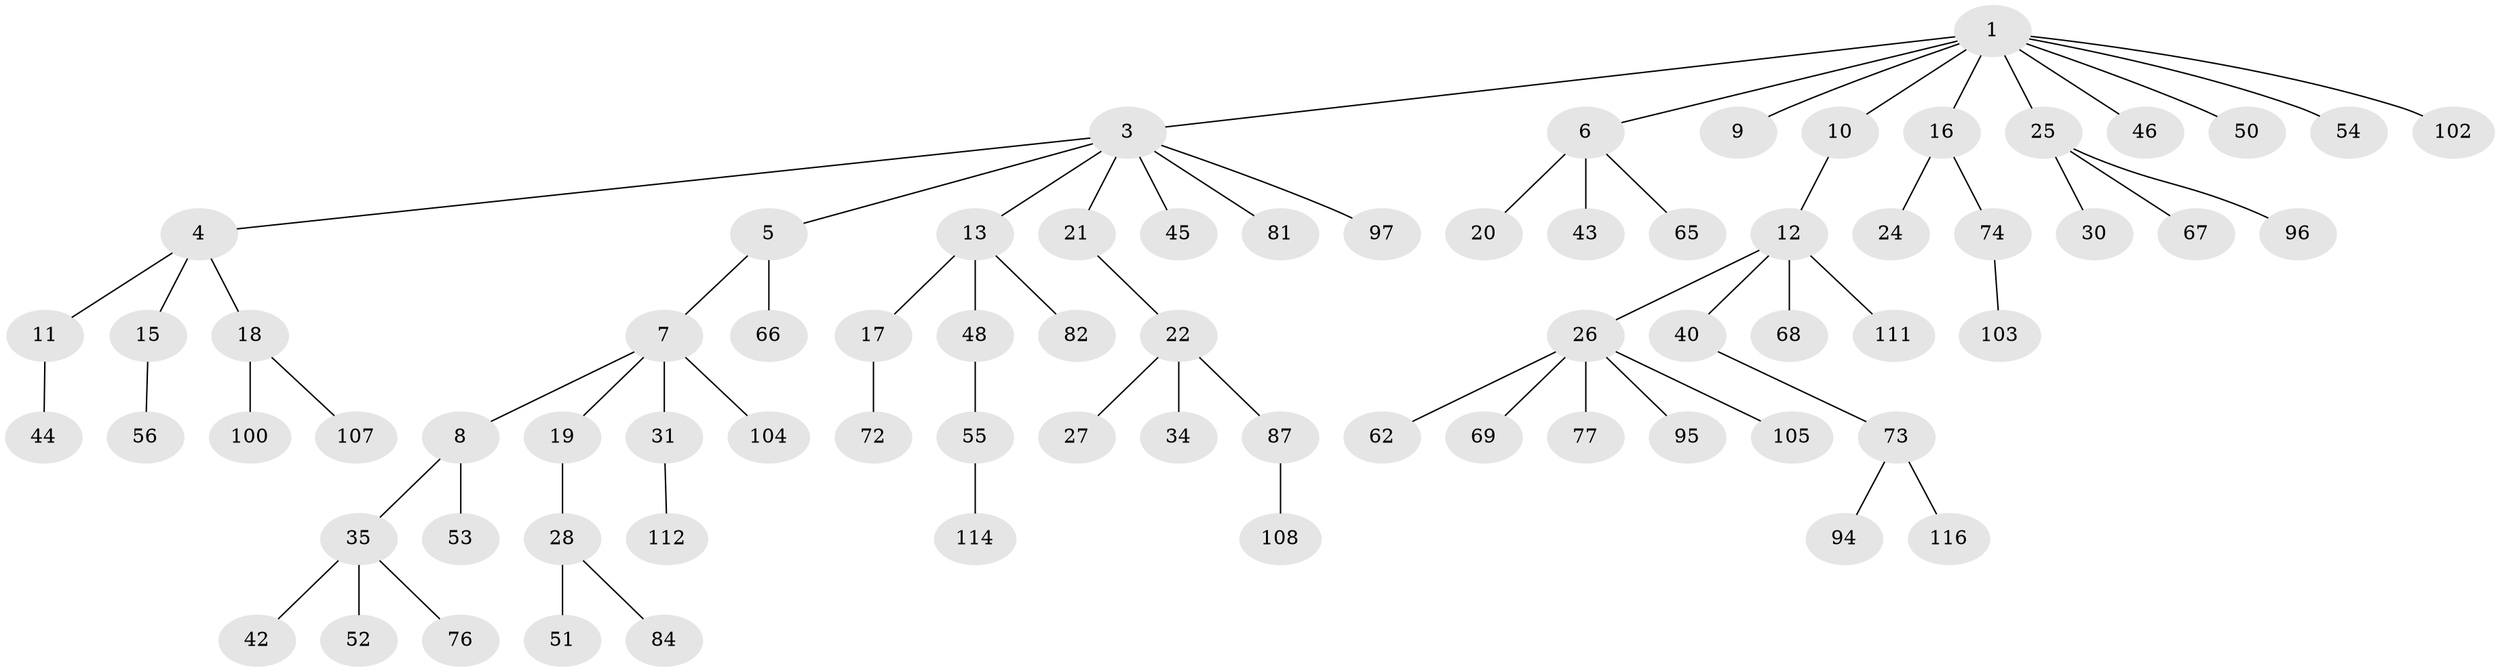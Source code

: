 // original degree distribution, {3: 0.10256410256410256, 9: 0.008547008547008548, 8: 0.008547008547008548, 5: 0.042735042735042736, 2: 0.3076923076923077, 4: 0.042735042735042736, 1: 0.47863247863247865, 6: 0.008547008547008548}
// Generated by graph-tools (version 1.1) at 2025/42/03/06/25 10:42:04]
// undirected, 73 vertices, 72 edges
graph export_dot {
graph [start="1"]
  node [color=gray90,style=filled];
  1 [super="+2"];
  3 [super="+60"];
  4 [super="+32"];
  5;
  6 [super="+33"];
  7 [super="+64"];
  8;
  9 [super="+47"];
  10;
  11 [super="+90"];
  12 [super="+14"];
  13 [super="+98"];
  15 [super="+38"];
  16 [super="+41"];
  17 [super="+59"];
  18 [super="+70"];
  19 [super="+37"];
  20;
  21;
  22 [super="+23"];
  24 [super="+80"];
  25 [super="+71"];
  26 [super="+29"];
  27 [super="+63"];
  28 [super="+36"];
  30;
  31 [super="+39"];
  34 [super="+57"];
  35 [super="+109"];
  40 [super="+61"];
  42 [super="+49"];
  43 [super="+86"];
  44;
  45 [super="+79"];
  46;
  48 [super="+110"];
  50;
  51;
  52 [super="+85"];
  53 [super="+91"];
  54;
  55 [super="+58"];
  56;
  62;
  65 [super="+99"];
  66 [super="+75"];
  67 [super="+78"];
  68;
  69;
  72;
  73 [super="+88"];
  74 [super="+83"];
  76 [super="+113"];
  77 [super="+89"];
  81 [super="+101"];
  82 [super="+93"];
  84;
  87 [super="+92"];
  94;
  95 [super="+106"];
  96;
  97;
  100;
  102;
  103;
  104;
  105;
  107;
  108;
  111 [super="+117"];
  112 [super="+115"];
  114;
  116;
  1 -- 16;
  1 -- 50;
  1 -- 3;
  1 -- 6;
  1 -- 102;
  1 -- 9;
  1 -- 10;
  1 -- 46;
  1 -- 54;
  1 -- 25;
  3 -- 4;
  3 -- 5;
  3 -- 13;
  3 -- 21;
  3 -- 45;
  3 -- 97;
  3 -- 81;
  4 -- 11;
  4 -- 15;
  4 -- 18;
  5 -- 7;
  5 -- 66;
  6 -- 20;
  6 -- 43;
  6 -- 65;
  7 -- 8;
  7 -- 19;
  7 -- 31;
  7 -- 104;
  8 -- 35;
  8 -- 53;
  10 -- 12;
  11 -- 44;
  12 -- 26;
  12 -- 40;
  12 -- 111;
  12 -- 68;
  13 -- 17;
  13 -- 48;
  13 -- 82;
  15 -- 56;
  16 -- 24;
  16 -- 74;
  17 -- 72;
  18 -- 100;
  18 -- 107;
  19 -- 28;
  21 -- 22;
  22 -- 34;
  22 -- 87;
  22 -- 27;
  25 -- 30;
  25 -- 67;
  25 -- 96;
  26 -- 62;
  26 -- 69;
  26 -- 77;
  26 -- 95;
  26 -- 105;
  28 -- 84;
  28 -- 51;
  31 -- 112;
  35 -- 42;
  35 -- 52;
  35 -- 76;
  40 -- 73;
  48 -- 55;
  55 -- 114;
  73 -- 94;
  73 -- 116;
  74 -- 103;
  87 -- 108;
}
